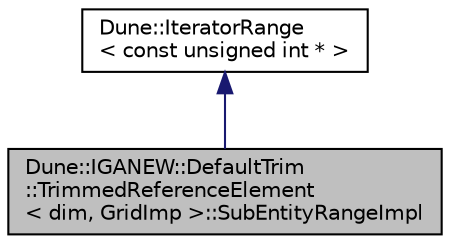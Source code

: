 digraph "Dune::IGANEW::DefaultTrim::TrimmedReferenceElement&lt; dim, GridImp &gt;::SubEntityRangeImpl"
{
 // LATEX_PDF_SIZE
  edge [fontname="Helvetica",fontsize="10",labelfontname="Helvetica",labelfontsize="10"];
  node [fontname="Helvetica",fontsize="10",shape=record];
  Node1 [label="Dune::IGANEW::DefaultTrim\l::TrimmedReferenceElement\l\< dim, GridImp \>::SubEntityRangeImpl",height=0.2,width=0.4,color="black", fillcolor="grey75", style="filled", fontcolor="black",tooltip=" "];
  Node2 -> Node1 [dir="back",color="midnightblue",fontsize="10",style="solid",fontname="Helvetica"];
  Node2 [label="Dune::IteratorRange\l\< const unsigned int * \>",height=0.2,width=0.4,color="black", fillcolor="white", style="filled",tooltip=" "];
}
